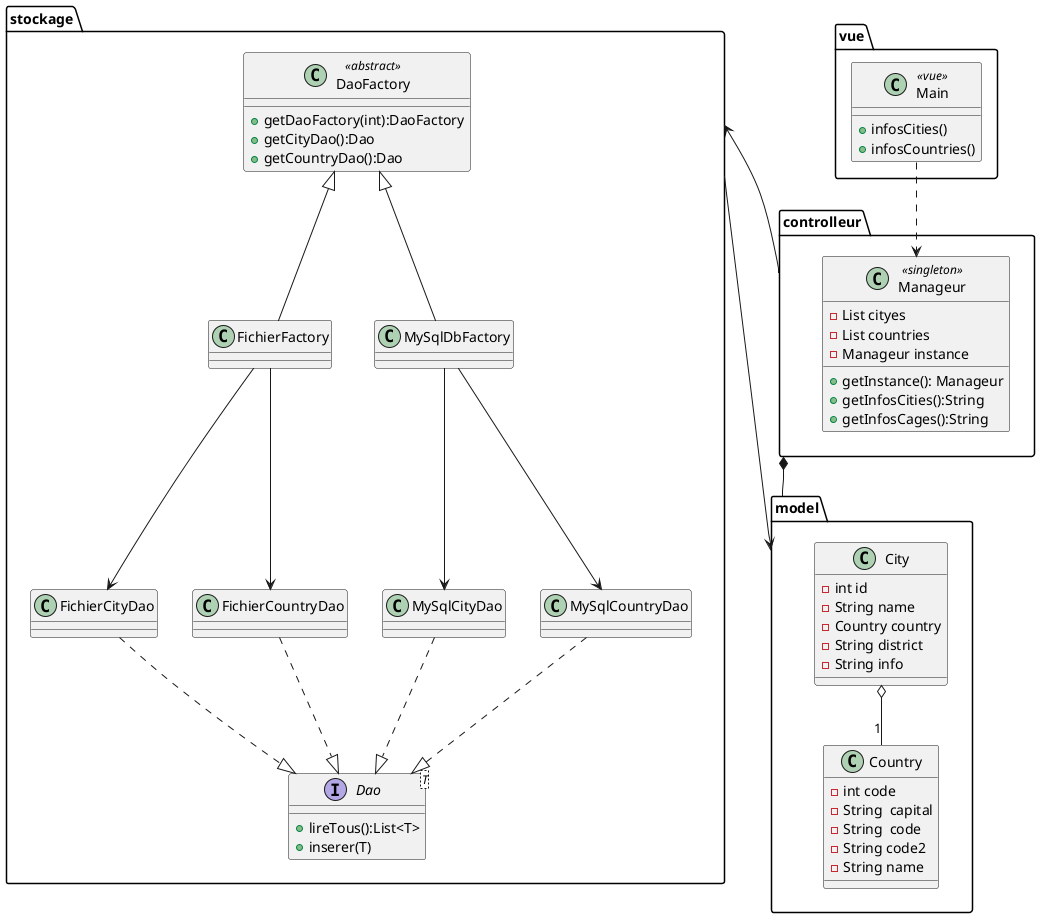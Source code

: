 @startuml 

package controlleur{
class Manageur<<singleton>>{
-List cityes
-List countries
-Manageur instance
+getInstance(): Manageur
+getInfosCities():String
+getInfosCages():String
	}
}
package vue{
class Main<<vue>>{
+infosCities()
+infosCountries()
}
}
Main ..> Manageur

package model{
class City{
- int id
- String name
- Country country
- String district
-String info


}

class Country{
-int code
-String  capital 
- String  code
- String code2
-String name
}
}
City o--"1" Country
controlleur*-- model 
package stockage{
interface Dao<T>{
+lireTous():List<T>
+inserer(T)
	}
class DaoFactory<<abstract>>{
+getDaoFactory(int):DaoFactory	
+getCityDao():Dao
+getCountryDao():Dao
	
	
}

class FichierFactory{
}
class MySqlDbFactory{
}
DaoFactory<|--FichierFactory
DaoFactory<|--MySqlDbFactory
class MySqlCityDao{
}
class MySqlCountryDao{
}
class FichierCityDao{}
class FichierCountryDao{}
MySqlCityDao ..|> Dao
MySqlCountryDao ..|> Dao
FichierCityDao ..|> Dao
FichierCountryDao  ..|> Dao
FichierFactory-->FichierCityDao
FichierFactory-->FichierCountryDao

MySqlDbFactory-->MySqlCountryDao
MySqlDbFactory-->MySqlCityDao
}
stockage <--controlleur
stockage --> model
@enduml 